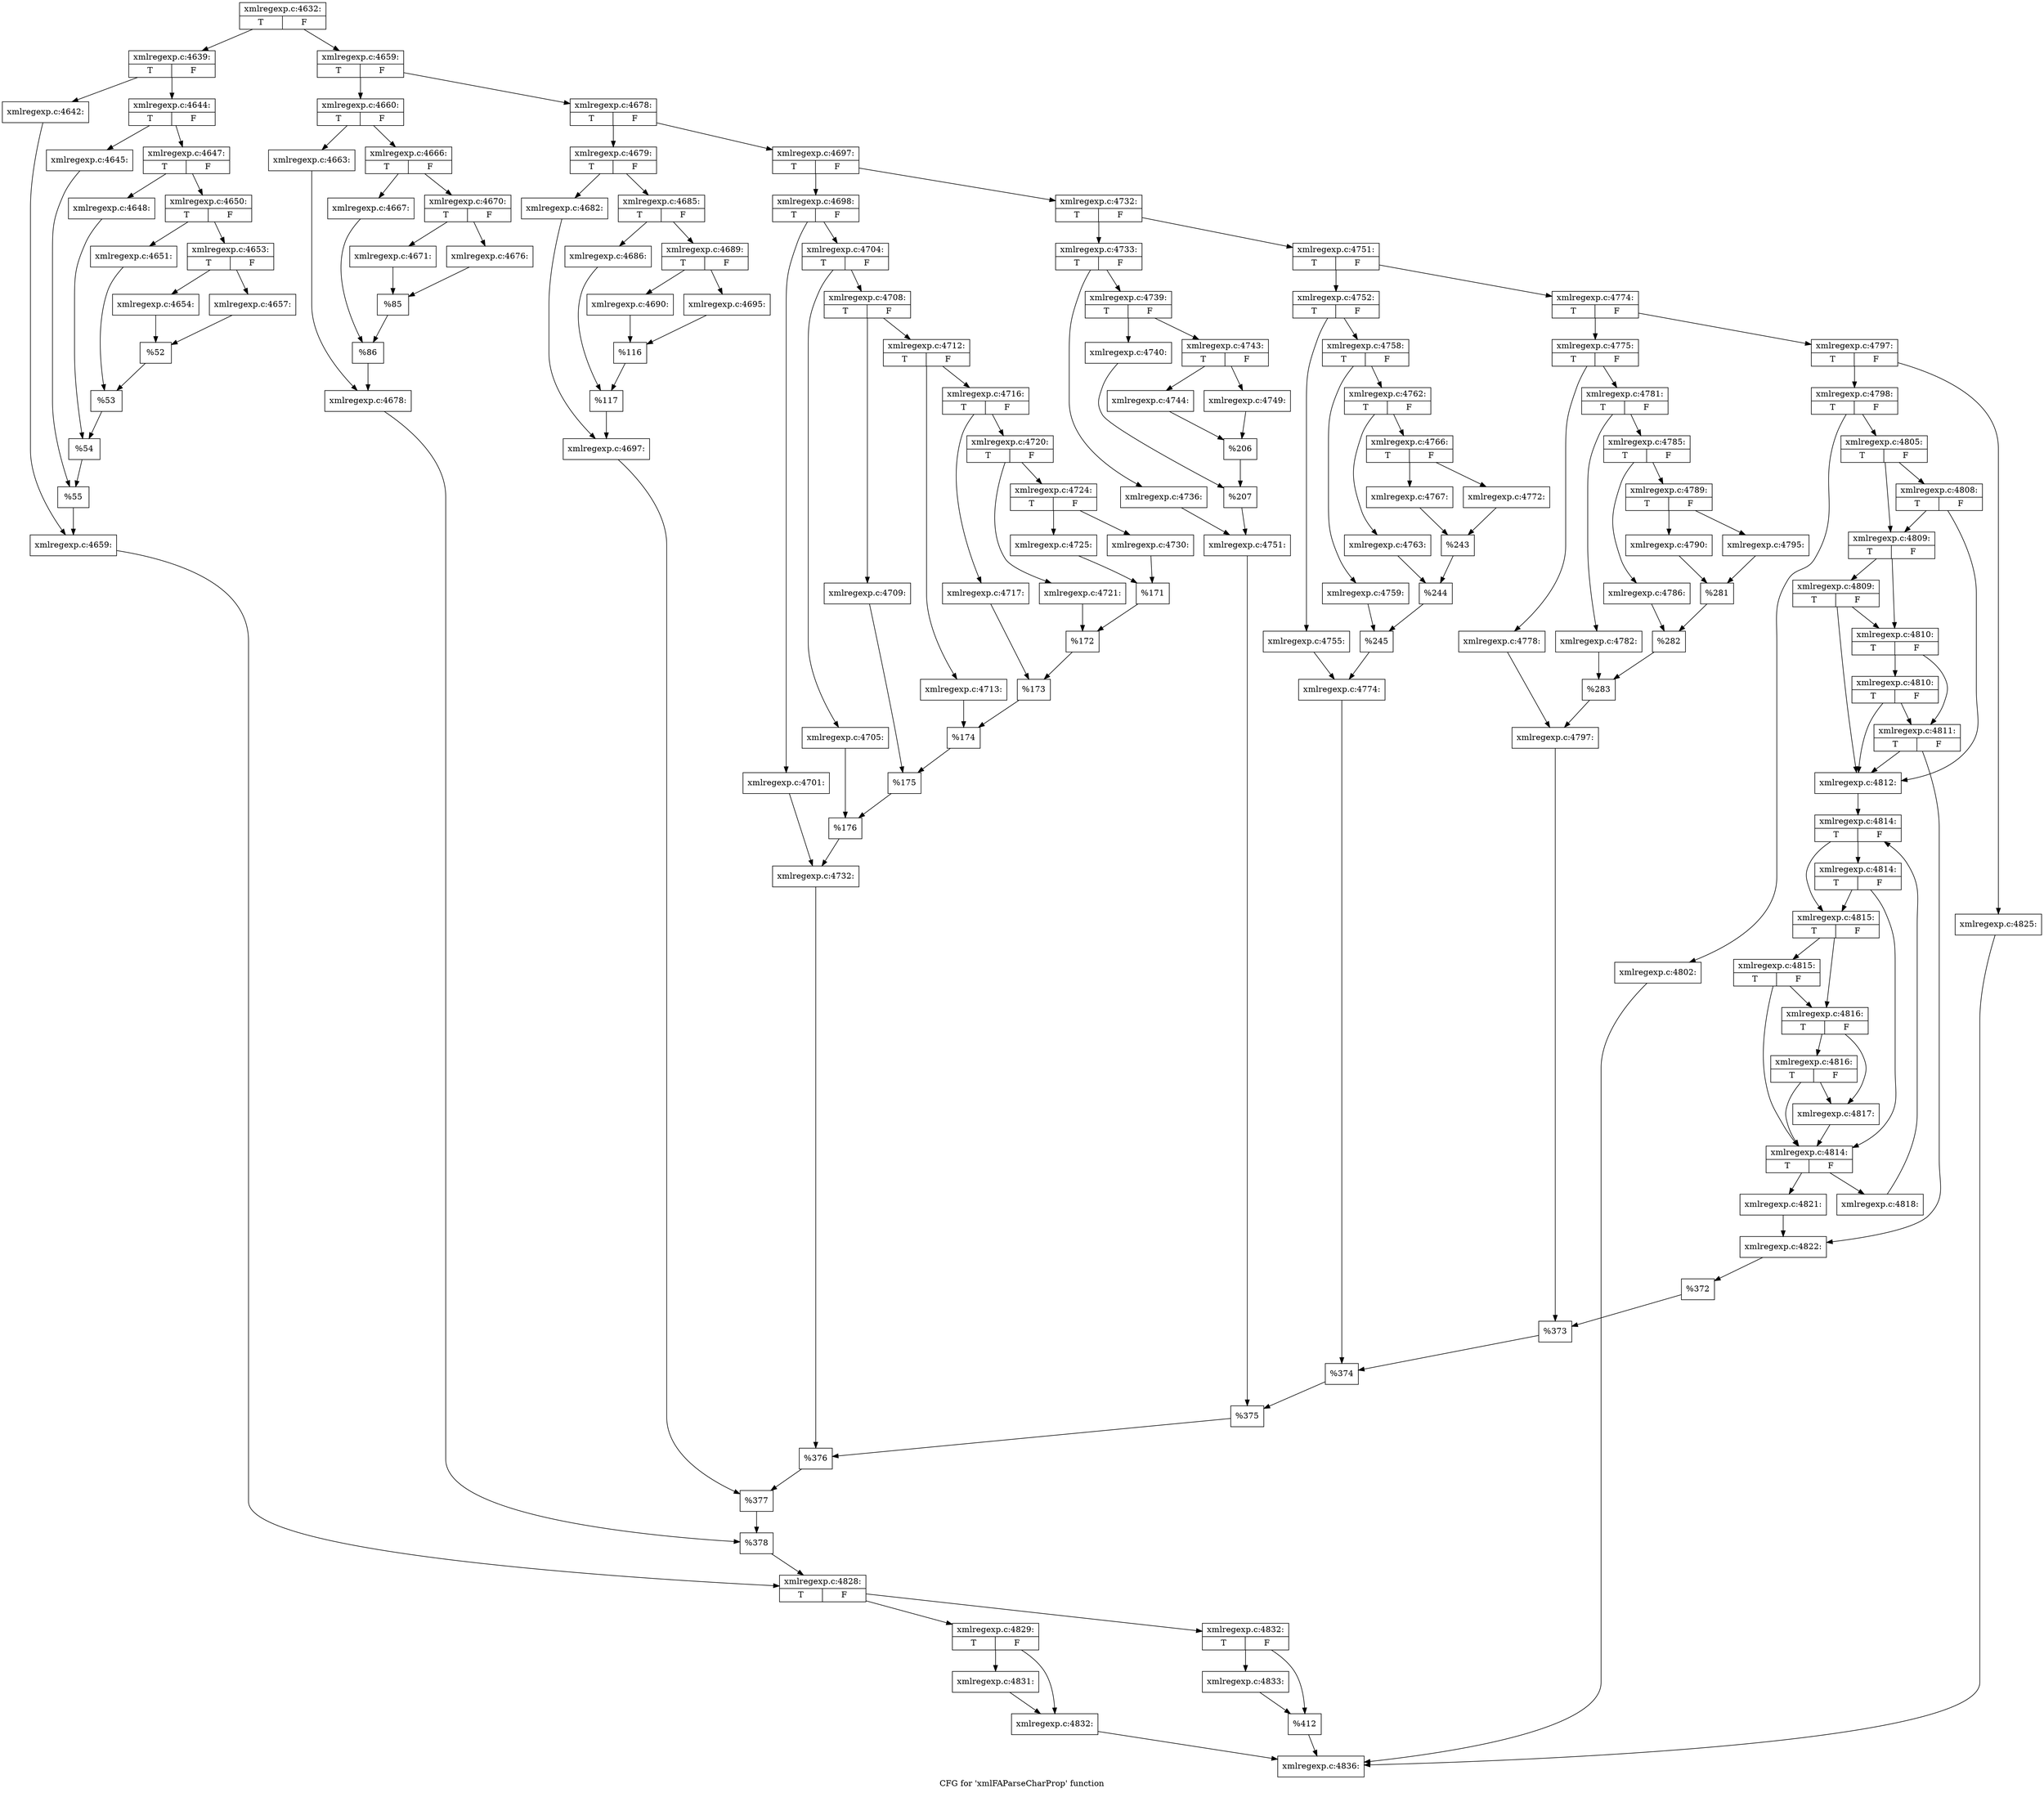 digraph "CFG for 'xmlFAParseCharProp' function" {
	label="CFG for 'xmlFAParseCharProp' function";

	Node0x563d9d804f20 [shape=record,label="{xmlregexp.c:4632:|{<s0>T|<s1>F}}"];
	Node0x563d9d804f20 -> Node0x563d9d806750;
	Node0x563d9d804f20 -> Node0x563d9d8067f0;
	Node0x563d9d806750 [shape=record,label="{xmlregexp.c:4639:|{<s0>T|<s1>F}}"];
	Node0x563d9d806750 -> Node0x563d9d807020;
	Node0x563d9d806750 -> Node0x563d9d8070c0;
	Node0x563d9d807020 [shape=record,label="{xmlregexp.c:4642:}"];
	Node0x563d9d807020 -> Node0x563d9d807070;
	Node0x563d9d8070c0 [shape=record,label="{xmlregexp.c:4644:|{<s0>T|<s1>F}}"];
	Node0x563d9d8070c0 -> Node0x563d9d807890;
	Node0x563d9d8070c0 -> Node0x563d9d807930;
	Node0x563d9d807890 [shape=record,label="{xmlregexp.c:4645:}"];
	Node0x563d9d807890 -> Node0x563d9d8078e0;
	Node0x563d9d807930 [shape=record,label="{xmlregexp.c:4647:|{<s0>T|<s1>F}}"];
	Node0x563d9d807930 -> Node0x563d9d808100;
	Node0x563d9d807930 -> Node0x563d9d8081a0;
	Node0x563d9d808100 [shape=record,label="{xmlregexp.c:4648:}"];
	Node0x563d9d808100 -> Node0x563d9d808150;
	Node0x563d9d8081a0 [shape=record,label="{xmlregexp.c:4650:|{<s0>T|<s1>F}}"];
	Node0x563d9d8081a0 -> Node0x563d9d808970;
	Node0x563d9d8081a0 -> Node0x563d9d808a10;
	Node0x563d9d808970 [shape=record,label="{xmlregexp.c:4651:}"];
	Node0x563d9d808970 -> Node0x563d9d8089c0;
	Node0x563d9d808a10 [shape=record,label="{xmlregexp.c:4653:|{<s0>T|<s1>F}}"];
	Node0x563d9d808a10 -> Node0x563d9d8091e0;
	Node0x563d9d808a10 -> Node0x563d9d809280;
	Node0x563d9d8091e0 [shape=record,label="{xmlregexp.c:4654:}"];
	Node0x563d9d8091e0 -> Node0x563d9d809230;
	Node0x563d9d809280 [shape=record,label="{xmlregexp.c:4657:}"];
	Node0x563d9d809280 -> Node0x563d9d809230;
	Node0x563d9d809230 [shape=record,label="{%52}"];
	Node0x563d9d809230 -> Node0x563d9d8089c0;
	Node0x563d9d8089c0 [shape=record,label="{%53}"];
	Node0x563d9d8089c0 -> Node0x563d9d808150;
	Node0x563d9d808150 [shape=record,label="{%54}"];
	Node0x563d9d808150 -> Node0x563d9d8078e0;
	Node0x563d9d8078e0 [shape=record,label="{%55}"];
	Node0x563d9d8078e0 -> Node0x563d9d807070;
	Node0x563d9d807070 [shape=record,label="{xmlregexp.c:4659:}"];
	Node0x563d9d807070 -> Node0x563d9d8067a0;
	Node0x563d9d8067f0 [shape=record,label="{xmlregexp.c:4659:|{<s0>T|<s1>F}}"];
	Node0x563d9d8067f0 -> Node0x563d9d809fc0;
	Node0x563d9d8067f0 -> Node0x563d9d80a060;
	Node0x563d9d809fc0 [shape=record,label="{xmlregexp.c:4660:|{<s0>T|<s1>F}}"];
	Node0x563d9d809fc0 -> Node0x563d9d80a9d0;
	Node0x563d9d809fc0 -> Node0x563d9d80aa70;
	Node0x563d9d80a9d0 [shape=record,label="{xmlregexp.c:4663:}"];
	Node0x563d9d80a9d0 -> Node0x563d9d80aa20;
	Node0x563d9d80aa70 [shape=record,label="{xmlregexp.c:4666:|{<s0>T|<s1>F}}"];
	Node0x563d9d80aa70 -> Node0x563d9d80b240;
	Node0x563d9d80aa70 -> Node0x563d9d80b2e0;
	Node0x563d9d80b240 [shape=record,label="{xmlregexp.c:4667:}"];
	Node0x563d9d80b240 -> Node0x563d9d80b290;
	Node0x563d9d80b2e0 [shape=record,label="{xmlregexp.c:4670:|{<s0>T|<s1>F}}"];
	Node0x563d9d80b2e0 -> Node0x563d9d80bab0;
	Node0x563d9d80b2e0 -> Node0x563d9d80bb50;
	Node0x563d9d80bab0 [shape=record,label="{xmlregexp.c:4671:}"];
	Node0x563d9d80bab0 -> Node0x563d9d80bb00;
	Node0x563d9d80bb50 [shape=record,label="{xmlregexp.c:4676:}"];
	Node0x563d9d80bb50 -> Node0x563d9d80bb00;
	Node0x563d9d80bb00 [shape=record,label="{%85}"];
	Node0x563d9d80bb00 -> Node0x563d9d80b290;
	Node0x563d9d80b290 [shape=record,label="{%86}"];
	Node0x563d9d80b290 -> Node0x563d9d80aa20;
	Node0x563d9d80aa20 [shape=record,label="{xmlregexp.c:4678:}"];
	Node0x563d9d80aa20 -> Node0x563d9d80a010;
	Node0x563d9d80a060 [shape=record,label="{xmlregexp.c:4678:|{<s0>T|<s1>F}}"];
	Node0x563d9d80a060 -> Node0x563d9d80c770;
	Node0x563d9d80a060 -> Node0x563d9d80c810;
	Node0x563d9d80c770 [shape=record,label="{xmlregexp.c:4679:|{<s0>T|<s1>F}}"];
	Node0x563d9d80c770 -> Node0x563d9d80d180;
	Node0x563d9d80c770 -> Node0x563d9d80d220;
	Node0x563d9d80d180 [shape=record,label="{xmlregexp.c:4682:}"];
	Node0x563d9d80d180 -> Node0x563d9d80d1d0;
	Node0x563d9d80d220 [shape=record,label="{xmlregexp.c:4685:|{<s0>T|<s1>F}}"];
	Node0x563d9d80d220 -> Node0x563d9d80d9f0;
	Node0x563d9d80d220 -> Node0x563d9d80da90;
	Node0x563d9d80d9f0 [shape=record,label="{xmlregexp.c:4686:}"];
	Node0x563d9d80d9f0 -> Node0x563d9d80da40;
	Node0x563d9d80da90 [shape=record,label="{xmlregexp.c:4689:|{<s0>T|<s1>F}}"];
	Node0x563d9d80da90 -> Node0x563d9d80e260;
	Node0x563d9d80da90 -> Node0x563d9d80e300;
	Node0x563d9d80e260 [shape=record,label="{xmlregexp.c:4690:}"];
	Node0x563d9d80e260 -> Node0x563d9d80e2b0;
	Node0x563d9d80e300 [shape=record,label="{xmlregexp.c:4695:}"];
	Node0x563d9d80e300 -> Node0x563d9d80e2b0;
	Node0x563d9d80e2b0 [shape=record,label="{%116}"];
	Node0x563d9d80e2b0 -> Node0x563d9d80da40;
	Node0x563d9d80da40 [shape=record,label="{%117}"];
	Node0x563d9d80da40 -> Node0x563d9d80d1d0;
	Node0x563d9d80d1d0 [shape=record,label="{xmlregexp.c:4697:}"];
	Node0x563d9d80d1d0 -> Node0x563d9d80c7c0;
	Node0x563d9d80c810 [shape=record,label="{xmlregexp.c:4697:|{<s0>T|<s1>F}}"];
	Node0x563d9d80c810 -> Node0x563d9d80ef20;
	Node0x563d9d80c810 -> Node0x563d9d80efc0;
	Node0x563d9d80ef20 [shape=record,label="{xmlregexp.c:4698:|{<s0>T|<s1>F}}"];
	Node0x563d9d80ef20 -> Node0x563d9d80f8f0;
	Node0x563d9d80ef20 -> Node0x563d9d80f990;
	Node0x563d9d80f8f0 [shape=record,label="{xmlregexp.c:4701:}"];
	Node0x563d9d80f8f0 -> Node0x563d9d80f940;
	Node0x563d9d80f990 [shape=record,label="{xmlregexp.c:4704:|{<s0>T|<s1>F}}"];
	Node0x563d9d80f990 -> Node0x563d9d810160;
	Node0x563d9d80f990 -> Node0x563d9d810200;
	Node0x563d9d810160 [shape=record,label="{xmlregexp.c:4705:}"];
	Node0x563d9d810160 -> Node0x563d9d8101b0;
	Node0x563d9d810200 [shape=record,label="{xmlregexp.c:4708:|{<s0>T|<s1>F}}"];
	Node0x563d9d810200 -> Node0x563d9d8109d0;
	Node0x563d9d810200 -> Node0x563d9d810a70;
	Node0x563d9d8109d0 [shape=record,label="{xmlregexp.c:4709:}"];
	Node0x563d9d8109d0 -> Node0x563d9d810a20;
	Node0x563d9d810a70 [shape=record,label="{xmlregexp.c:4712:|{<s0>T|<s1>F}}"];
	Node0x563d9d810a70 -> Node0x563d9d811240;
	Node0x563d9d810a70 -> Node0x563d9d8112e0;
	Node0x563d9d811240 [shape=record,label="{xmlregexp.c:4713:}"];
	Node0x563d9d811240 -> Node0x563d9d811290;
	Node0x563d9d8112e0 [shape=record,label="{xmlregexp.c:4716:|{<s0>T|<s1>F}}"];
	Node0x563d9d8112e0 -> Node0x563d9d811ab0;
	Node0x563d9d8112e0 -> Node0x563d9d811b50;
	Node0x563d9d811ab0 [shape=record,label="{xmlregexp.c:4717:}"];
	Node0x563d9d811ab0 -> Node0x563d9d811b00;
	Node0x563d9d811b50 [shape=record,label="{xmlregexp.c:4720:|{<s0>T|<s1>F}}"];
	Node0x563d9d811b50 -> Node0x563d9d812320;
	Node0x563d9d811b50 -> Node0x563d9d8123c0;
	Node0x563d9d812320 [shape=record,label="{xmlregexp.c:4721:}"];
	Node0x563d9d812320 -> Node0x563d9d812370;
	Node0x563d9d8123c0 [shape=record,label="{xmlregexp.c:4724:|{<s0>T|<s1>F}}"];
	Node0x563d9d8123c0 -> Node0x563d9d812b90;
	Node0x563d9d8123c0 -> Node0x563d9d812c30;
	Node0x563d9d812b90 [shape=record,label="{xmlregexp.c:4725:}"];
	Node0x563d9d812b90 -> Node0x563d9d812be0;
	Node0x563d9d812c30 [shape=record,label="{xmlregexp.c:4730:}"];
	Node0x563d9d812c30 -> Node0x563d9d812be0;
	Node0x563d9d812be0 [shape=record,label="{%171}"];
	Node0x563d9d812be0 -> Node0x563d9d812370;
	Node0x563d9d812370 [shape=record,label="{%172}"];
	Node0x563d9d812370 -> Node0x563d9d811b00;
	Node0x563d9d811b00 [shape=record,label="{%173}"];
	Node0x563d9d811b00 -> Node0x563d9d811290;
	Node0x563d9d811290 [shape=record,label="{%174}"];
	Node0x563d9d811290 -> Node0x563d9d810a20;
	Node0x563d9d810a20 [shape=record,label="{%175}"];
	Node0x563d9d810a20 -> Node0x563d9d8101b0;
	Node0x563d9d8101b0 [shape=record,label="{%176}"];
	Node0x563d9d8101b0 -> Node0x563d9d80f940;
	Node0x563d9d80f940 [shape=record,label="{xmlregexp.c:4732:}"];
	Node0x563d9d80f940 -> Node0x563d9d80ef70;
	Node0x563d9d80efc0 [shape=record,label="{xmlregexp.c:4732:|{<s0>T|<s1>F}}"];
	Node0x563d9d80efc0 -> Node0x563d9d813a90;
	Node0x563d9d80efc0 -> Node0x563d9d813b30;
	Node0x563d9d813a90 [shape=record,label="{xmlregexp.c:4733:|{<s0>T|<s1>F}}"];
	Node0x563d9d813a90 -> Node0x563d9d8144a0;
	Node0x563d9d813a90 -> Node0x563d9d814540;
	Node0x563d9d8144a0 [shape=record,label="{xmlregexp.c:4736:}"];
	Node0x563d9d8144a0 -> Node0x563d9d8144f0;
	Node0x563d9d814540 [shape=record,label="{xmlregexp.c:4739:|{<s0>T|<s1>F}}"];
	Node0x563d9d814540 -> Node0x563d9d814d10;
	Node0x563d9d814540 -> Node0x563d9d814db0;
	Node0x563d9d814d10 [shape=record,label="{xmlregexp.c:4740:}"];
	Node0x563d9d814d10 -> Node0x563d9d814d60;
	Node0x563d9d814db0 [shape=record,label="{xmlregexp.c:4743:|{<s0>T|<s1>F}}"];
	Node0x563d9d814db0 -> Node0x563d9d815580;
	Node0x563d9d814db0 -> Node0x563d9d815620;
	Node0x563d9d815580 [shape=record,label="{xmlregexp.c:4744:}"];
	Node0x563d9d815580 -> Node0x563d9d8155d0;
	Node0x563d9d815620 [shape=record,label="{xmlregexp.c:4749:}"];
	Node0x563d9d815620 -> Node0x563d9d8155d0;
	Node0x563d9d8155d0 [shape=record,label="{%206}"];
	Node0x563d9d8155d0 -> Node0x563d9d814d60;
	Node0x563d9d814d60 [shape=record,label="{%207}"];
	Node0x563d9d814d60 -> Node0x563d9d8144f0;
	Node0x563d9d8144f0 [shape=record,label="{xmlregexp.c:4751:}"];
	Node0x563d9d8144f0 -> Node0x563d9d813ae0;
	Node0x563d9d813b30 [shape=record,label="{xmlregexp.c:4751:|{<s0>T|<s1>F}}"];
	Node0x563d9d813b30 -> Node0x563d9d816240;
	Node0x563d9d813b30 -> Node0x563d9d8162e0;
	Node0x563d9d816240 [shape=record,label="{xmlregexp.c:4752:|{<s0>T|<s1>F}}"];
	Node0x563d9d816240 -> Node0x563d9d816c10;
	Node0x563d9d816240 -> Node0x563d9d816cb0;
	Node0x563d9d816c10 [shape=record,label="{xmlregexp.c:4755:}"];
	Node0x563d9d816c10 -> Node0x563d9d816c60;
	Node0x563d9d816cb0 [shape=record,label="{xmlregexp.c:4758:|{<s0>T|<s1>F}}"];
	Node0x563d9d816cb0 -> Node0x563d9d817480;
	Node0x563d9d816cb0 -> Node0x563d9d817520;
	Node0x563d9d817480 [shape=record,label="{xmlregexp.c:4759:}"];
	Node0x563d9d817480 -> Node0x563d9d8174d0;
	Node0x563d9d817520 [shape=record,label="{xmlregexp.c:4762:|{<s0>T|<s1>F}}"];
	Node0x563d9d817520 -> Node0x563d9d817cf0;
	Node0x563d9d817520 -> Node0x563d9d817d90;
	Node0x563d9d817cf0 [shape=record,label="{xmlregexp.c:4763:}"];
	Node0x563d9d817cf0 -> Node0x563d9d817d40;
	Node0x563d9d817d90 [shape=record,label="{xmlregexp.c:4766:|{<s0>T|<s1>F}}"];
	Node0x563d9d817d90 -> Node0x563d9d818560;
	Node0x563d9d817d90 -> Node0x563d9d818600;
	Node0x563d9d818560 [shape=record,label="{xmlregexp.c:4767:}"];
	Node0x563d9d818560 -> Node0x563d9d8185b0;
	Node0x563d9d818600 [shape=record,label="{xmlregexp.c:4772:}"];
	Node0x563d9d818600 -> Node0x563d9d8185b0;
	Node0x563d9d8185b0 [shape=record,label="{%243}"];
	Node0x563d9d8185b0 -> Node0x563d9d817d40;
	Node0x563d9d817d40 [shape=record,label="{%244}"];
	Node0x563d9d817d40 -> Node0x563d9d8174d0;
	Node0x563d9d8174d0 [shape=record,label="{%245}"];
	Node0x563d9d8174d0 -> Node0x563d9d816c60;
	Node0x563d9d816c60 [shape=record,label="{xmlregexp.c:4774:}"];
	Node0x563d9d816c60 -> Node0x563d9d816290;
	Node0x563d9d8162e0 [shape=record,label="{xmlregexp.c:4774:|{<s0>T|<s1>F}}"];
	Node0x563d9d8162e0 -> Node0x563d9d8192b0;
	Node0x563d9d8162e0 -> Node0x563d9d819350;
	Node0x563d9d8192b0 [shape=record,label="{xmlregexp.c:4775:|{<s0>T|<s1>F}}"];
	Node0x563d9d8192b0 -> Node0x563d9d819c80;
	Node0x563d9d8192b0 -> Node0x563d9d819d20;
	Node0x563d9d819c80 [shape=record,label="{xmlregexp.c:4778:}"];
	Node0x563d9d819c80 -> Node0x563d9d819cd0;
	Node0x563d9d819d20 [shape=record,label="{xmlregexp.c:4781:|{<s0>T|<s1>F}}"];
	Node0x563d9d819d20 -> Node0x563d9d81a4f0;
	Node0x563d9d819d20 -> Node0x563d9d81a590;
	Node0x563d9d81a4f0 [shape=record,label="{xmlregexp.c:4782:}"];
	Node0x563d9d81a4f0 -> Node0x563d9d81a540;
	Node0x563d9d81a590 [shape=record,label="{xmlregexp.c:4785:|{<s0>T|<s1>F}}"];
	Node0x563d9d81a590 -> Node0x563d9d81ad60;
	Node0x563d9d81a590 -> Node0x563d9d81ae00;
	Node0x563d9d81ad60 [shape=record,label="{xmlregexp.c:4786:}"];
	Node0x563d9d81ad60 -> Node0x563d9d81adb0;
	Node0x563d9d81ae00 [shape=record,label="{xmlregexp.c:4789:|{<s0>T|<s1>F}}"];
	Node0x563d9d81ae00 -> Node0x563d9d81b5d0;
	Node0x563d9d81ae00 -> Node0x563d9d81b670;
	Node0x563d9d81b5d0 [shape=record,label="{xmlregexp.c:4790:}"];
	Node0x563d9d81b5d0 -> Node0x563d9d81b620;
	Node0x563d9d81b670 [shape=record,label="{xmlregexp.c:4795:}"];
	Node0x563d9d81b670 -> Node0x563d9d81b620;
	Node0x563d9d81b620 [shape=record,label="{%281}"];
	Node0x563d9d81b620 -> Node0x563d9d81adb0;
	Node0x563d9d81adb0 [shape=record,label="{%282}"];
	Node0x563d9d81adb0 -> Node0x563d9d81a540;
	Node0x563d9d81a540 [shape=record,label="{%283}"];
	Node0x563d9d81a540 -> Node0x563d9d819cd0;
	Node0x563d9d819cd0 [shape=record,label="{xmlregexp.c:4797:}"];
	Node0x563d9d819cd0 -> Node0x563d9d819300;
	Node0x563d9d819350 [shape=record,label="{xmlregexp.c:4797:|{<s0>T|<s1>F}}"];
	Node0x563d9d819350 -> Node0x563d9d81c320;
	Node0x563d9d819350 -> Node0x563d9d81c3c0;
	Node0x563d9d81c320 [shape=record,label="{xmlregexp.c:4798:|{<s0>T|<s1>F}}"];
	Node0x563d9d81c320 -> Node0x563d9d81cf50;
	Node0x563d9d81c320 -> Node0x563d9d81cfa0;
	Node0x563d9d81cf50 [shape=record,label="{xmlregexp.c:4802:}"];
	Node0x563d9d81cf50 -> Node0x563d9d823080;
	Node0x563d9d81cfa0 [shape=record,label="{xmlregexp.c:4805:|{<s0>T|<s1>F}}"];
	Node0x563d9d81cfa0 -> Node0x563d9d81e300;
	Node0x563d9d81cfa0 -> Node0x563d9d81e280;
	Node0x563d9d81e300 [shape=record,label="{xmlregexp.c:4808:|{<s0>T|<s1>F}}"];
	Node0x563d9d81e300 -> Node0x563d9d81e0e0;
	Node0x563d9d81e300 -> Node0x563d9d81e280;
	Node0x563d9d81e280 [shape=record,label="{xmlregexp.c:4809:|{<s0>T|<s1>F}}"];
	Node0x563d9d81e280 -> Node0x563d9d81e820;
	Node0x563d9d81e280 -> Node0x563d9d81e200;
	Node0x563d9d81e820 [shape=record,label="{xmlregexp.c:4809:|{<s0>T|<s1>F}}"];
	Node0x563d9d81e820 -> Node0x563d9d81e0e0;
	Node0x563d9d81e820 -> Node0x563d9d81e200;
	Node0x563d9d81e200 [shape=record,label="{xmlregexp.c:4810:|{<s0>T|<s1>F}}"];
	Node0x563d9d81e200 -> Node0x563d9d81ece0;
	Node0x563d9d81e200 -> Node0x563d9d81e180;
	Node0x563d9d81ece0 [shape=record,label="{xmlregexp.c:4810:|{<s0>T|<s1>F}}"];
	Node0x563d9d81ece0 -> Node0x563d9d81e0e0;
	Node0x563d9d81ece0 -> Node0x563d9d81e180;
	Node0x563d9d81e180 [shape=record,label="{xmlregexp.c:4811:|{<s0>T|<s1>F}}"];
	Node0x563d9d81e180 -> Node0x563d9d81e0e0;
	Node0x563d9d81e180 -> Node0x563d9d81e130;
	Node0x563d9d81e0e0 [shape=record,label="{xmlregexp.c:4812:}"];
	Node0x563d9d81e0e0 -> Node0x563d9d81f9f0;
	Node0x563d9d81f9f0 [shape=record,label="{xmlregexp.c:4814:|{<s0>T|<s1>F}}"];
	Node0x563d9d81f9f0 -> Node0x563d9d81fe30;
	Node0x563d9d81f9f0 -> Node0x563d9d81fdb0;
	Node0x563d9d81fe30 [shape=record,label="{xmlregexp.c:4814:|{<s0>T|<s1>F}}"];
	Node0x563d9d81fe30 -> Node0x563d9d81fc90;
	Node0x563d9d81fe30 -> Node0x563d9d81fdb0;
	Node0x563d9d81fdb0 [shape=record,label="{xmlregexp.c:4815:|{<s0>T|<s1>F}}"];
	Node0x563d9d81fdb0 -> Node0x563d9d820210;
	Node0x563d9d81fdb0 -> Node0x563d9d81fd30;
	Node0x563d9d820210 [shape=record,label="{xmlregexp.c:4815:|{<s0>T|<s1>F}}"];
	Node0x563d9d820210 -> Node0x563d9d81fc90;
	Node0x563d9d820210 -> Node0x563d9d81fd30;
	Node0x563d9d81fd30 [shape=record,label="{xmlregexp.c:4816:|{<s0>T|<s1>F}}"];
	Node0x563d9d81fd30 -> Node0x563d9d820690;
	Node0x563d9d81fd30 -> Node0x563d9d81fce0;
	Node0x563d9d820690 [shape=record,label="{xmlregexp.c:4816:|{<s0>T|<s1>F}}"];
	Node0x563d9d820690 -> Node0x563d9d81fc90;
	Node0x563d9d820690 -> Node0x563d9d81fce0;
	Node0x563d9d81fce0 [shape=record,label="{xmlregexp.c:4817:}"];
	Node0x563d9d81fce0 -> Node0x563d9d81fc90;
	Node0x563d9d81fc90 [shape=record,label="{xmlregexp.c:4814:|{<s0>T|<s1>F}}"];
	Node0x563d9d81fc90 -> Node0x563d9d820b10;
	Node0x563d9d81fc90 -> Node0x563d9d81fc10;
	Node0x563d9d820b10 [shape=record,label="{xmlregexp.c:4818:}"];
	Node0x563d9d820b10 -> Node0x563d9d81f9f0;
	Node0x563d9d81fc10 [shape=record,label="{xmlregexp.c:4821:}"];
	Node0x563d9d81fc10 -> Node0x563d9d81e130;
	Node0x563d9d81e130 [shape=record,label="{xmlregexp.c:4822:}"];
	Node0x563d9d81e130 -> Node0x563d9d81c370;
	Node0x563d9d81c3c0 [shape=record,label="{xmlregexp.c:4825:}"];
	Node0x563d9d81c3c0 -> Node0x563d9d823080;
	Node0x563d9d81c370 [shape=record,label="{%372}"];
	Node0x563d9d81c370 -> Node0x563d9d819300;
	Node0x563d9d819300 [shape=record,label="{%373}"];
	Node0x563d9d819300 -> Node0x563d9d816290;
	Node0x563d9d816290 [shape=record,label="{%374}"];
	Node0x563d9d816290 -> Node0x563d9d813ae0;
	Node0x563d9d813ae0 [shape=record,label="{%375}"];
	Node0x563d9d813ae0 -> Node0x563d9d80ef70;
	Node0x563d9d80ef70 [shape=record,label="{%376}"];
	Node0x563d9d80ef70 -> Node0x563d9d80c7c0;
	Node0x563d9d80c7c0 [shape=record,label="{%377}"];
	Node0x563d9d80c7c0 -> Node0x563d9d80a010;
	Node0x563d9d80a010 [shape=record,label="{%378}"];
	Node0x563d9d80a010 -> Node0x563d9d8067a0;
	Node0x563d9d8067a0 [shape=record,label="{xmlregexp.c:4828:|{<s0>T|<s1>F}}"];
	Node0x563d9d8067a0 -> Node0x563d9d823030;
	Node0x563d9d8067a0 -> Node0x563d9d8230d0;
	Node0x563d9d823030 [shape=record,label="{xmlregexp.c:4829:|{<s0>T|<s1>F}}"];
	Node0x563d9d823030 -> Node0x563d9d8238d0;
	Node0x563d9d823030 -> Node0x563d9d823920;
	Node0x563d9d8238d0 [shape=record,label="{xmlregexp.c:4831:}"];
	Node0x563d9d8238d0 -> Node0x563d9d823920;
	Node0x563d9d823920 [shape=record,label="{xmlregexp.c:4832:}"];
	Node0x563d9d823920 -> Node0x563d9d823080;
	Node0x563d9d8230d0 [shape=record,label="{xmlregexp.c:4832:|{<s0>T|<s1>F}}"];
	Node0x563d9d8230d0 -> Node0x563d9d824260;
	Node0x563d9d8230d0 -> Node0x563d9d8242b0;
	Node0x563d9d824260 [shape=record,label="{xmlregexp.c:4833:}"];
	Node0x563d9d824260 -> Node0x563d9d8242b0;
	Node0x563d9d8242b0 [shape=record,label="{%412}"];
	Node0x563d9d8242b0 -> Node0x563d9d823080;
	Node0x563d9d823080 [shape=record,label="{xmlregexp.c:4836:}"];
}
